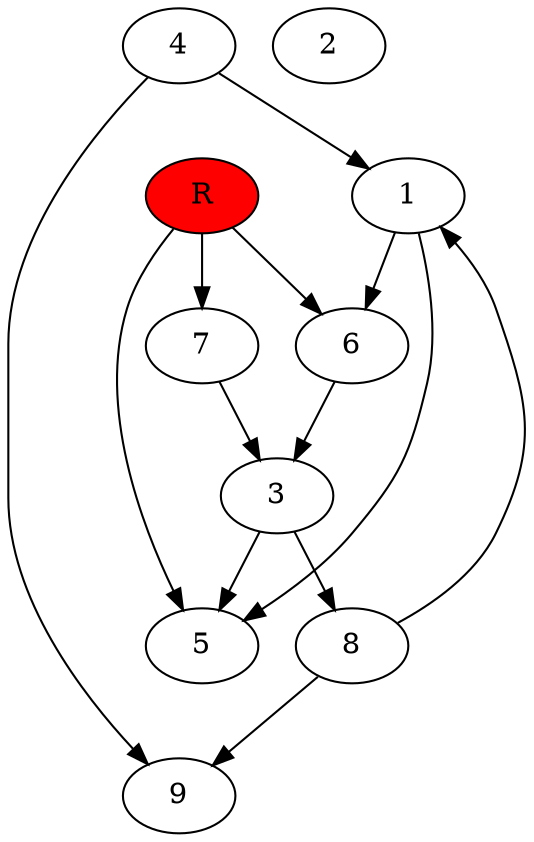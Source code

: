 digraph prb24406 {
	1
	2
	3
	4
	5
	6
	7
	8
	R [fillcolor="#ff0000" style=filled]
	1 -> 5
	1 -> 6
	3 -> 5
	3 -> 8
	4 -> 1
	4 -> 9
	6 -> 3
	7 -> 3
	8 -> 1
	8 -> 9
	R -> 5
	R -> 6
	R -> 7
}
